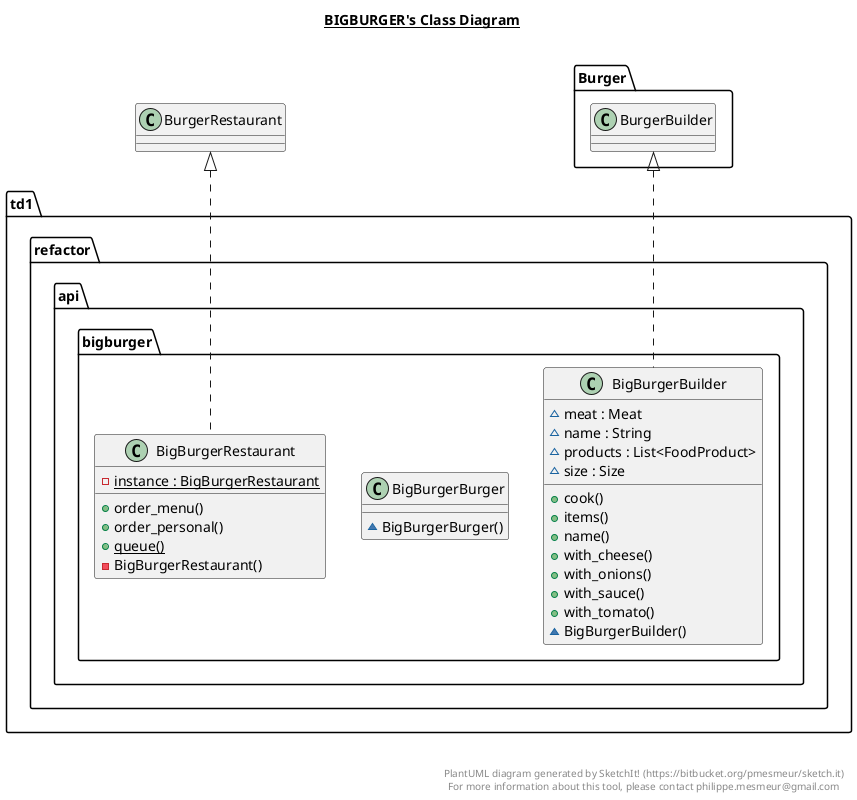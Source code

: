 @startuml

title __BIGBURGER's Class Diagram__\n

  namespace td1.refactor.api {
    namespace bigburger {
      class td1.refactor.api.bigburger.BigBurgerBuilder {
          ~ meat : Meat
          ~ name : String
          ~ products : List<FoodProduct>
          ~ size : Size
          + cook()
          + items()
          + name()
          + with_cheese()
          + with_onions()
          + with_sauce()
          + with_tomato()
          ~ BigBurgerBuilder()
      }
    }
  }
  

  namespace td1.refactor.api {
    namespace bigburger {
      class td1.refactor.api.bigburger.BigBurgerBurger {
          ~ BigBurgerBurger()
      }
    }
  }
  

  namespace td1.refactor.api {
    namespace bigburger {
      class td1.refactor.api.bigburger.BigBurgerRestaurant {
          {static} - instance : BigBurgerRestaurant
          + order_menu()
          + order_personal()
          {static} + queue()
          - BigBurgerRestaurant()
      }
    }
  }
  

  td1.refactor.api.bigburger.BigBurgerBuilder .up.|> Burger.BurgerBuilder
  td1.refactor.api.bigburger.BigBurgerRestaurant .up.|> BurgerRestaurant


right footer


PlantUML diagram generated by SketchIt! (https://bitbucket.org/pmesmeur/sketch.it)
For more information about this tool, please contact philippe.mesmeur@gmail.com
endfooter

@enduml
